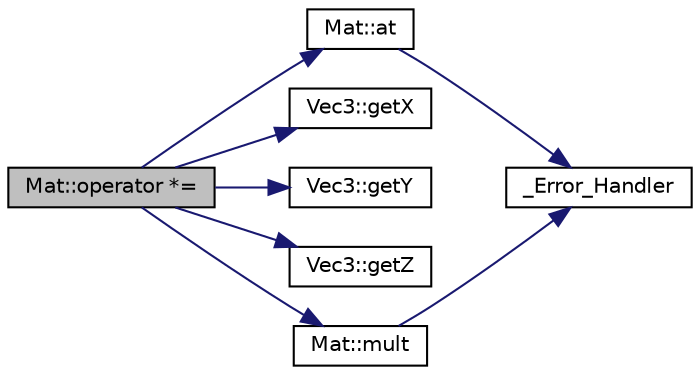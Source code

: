 digraph "Mat::operator *="
{
 // INTERACTIVE_SVG=YES
 // LATEX_PDF_SIZE
  edge [fontname="Helvetica",fontsize="10",labelfontname="Helvetica",labelfontsize="10"];
  node [fontname="Helvetica",fontsize="10",shape=record];
  rankdir="LR";
  Node70 [label="Mat::operator *=",height=0.2,width=0.4,color="black", fillcolor="grey75", style="filled", fontcolor="black",tooltip=" "];
  Node70 -> Node71 [color="midnightblue",fontsize="10",style="solid",fontname="Helvetica"];
  Node71 [label="Mat::at",height=0.2,width=0.4,color="black", fillcolor="white", style="filled",URL="$class_mat.html#a5f4b8f7e3c55a1caf7161c11ec2a2465",tooltip=" "];
  Node71 -> Node72 [color="midnightblue",fontsize="10",style="solid",fontname="Helvetica"];
  Node72 [label="_Error_Handler",height=0.2,width=0.4,color="black", fillcolor="white", style="filled",URL="$main_8cpp.html#a425dc7e549f2b17a4f48496d9561d248",tooltip=" "];
  Node70 -> Node73 [color="midnightblue",fontsize="10",style="solid",fontname="Helvetica"];
  Node73 [label="Vec3::getX",height=0.2,width=0.4,color="black", fillcolor="white", style="filled",URL="$class_vec3.html#ad259e243f6678730d990acbae2cdff57",tooltip=" "];
  Node70 -> Node74 [color="midnightblue",fontsize="10",style="solid",fontname="Helvetica"];
  Node74 [label="Vec3::getY",height=0.2,width=0.4,color="black", fillcolor="white", style="filled",URL="$class_vec3.html#a8eeb16262b7e619f081a1ba94df098f8",tooltip=" "];
  Node70 -> Node75 [color="midnightblue",fontsize="10",style="solid",fontname="Helvetica"];
  Node75 [label="Vec3::getZ",height=0.2,width=0.4,color="black", fillcolor="white", style="filled",URL="$class_vec3.html#a52f0db1c387aa9bc7befe5792b698553",tooltip=" "];
  Node70 -> Node76 [color="midnightblue",fontsize="10",style="solid",fontname="Helvetica"];
  Node76 [label="Mat::mult",height=0.2,width=0.4,color="black", fillcolor="white", style="filled",URL="$class_mat.html#a03d3322fef7fcc6d52fe141171c5fa04",tooltip=" "];
  Node76 -> Node72 [color="midnightblue",fontsize="10",style="solid",fontname="Helvetica"];
}
